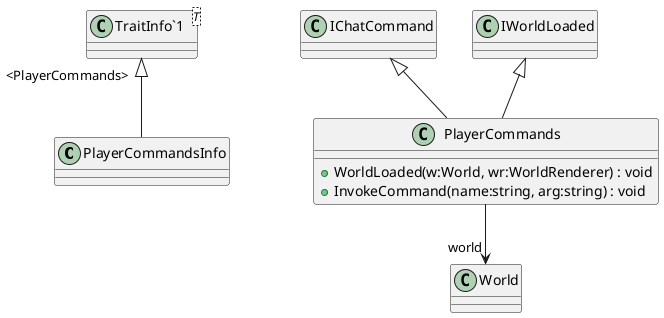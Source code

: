 @startuml
class PlayerCommandsInfo {
}
class PlayerCommands {
    + WorldLoaded(w:World, wr:WorldRenderer) : void
    + InvokeCommand(name:string, arg:string) : void
}
class "TraitInfo`1"<T> {
}
"TraitInfo`1" "<PlayerCommands>" <|-- PlayerCommandsInfo
IChatCommand <|-- PlayerCommands
IWorldLoaded <|-- PlayerCommands
PlayerCommands --> "world" World
@enduml

